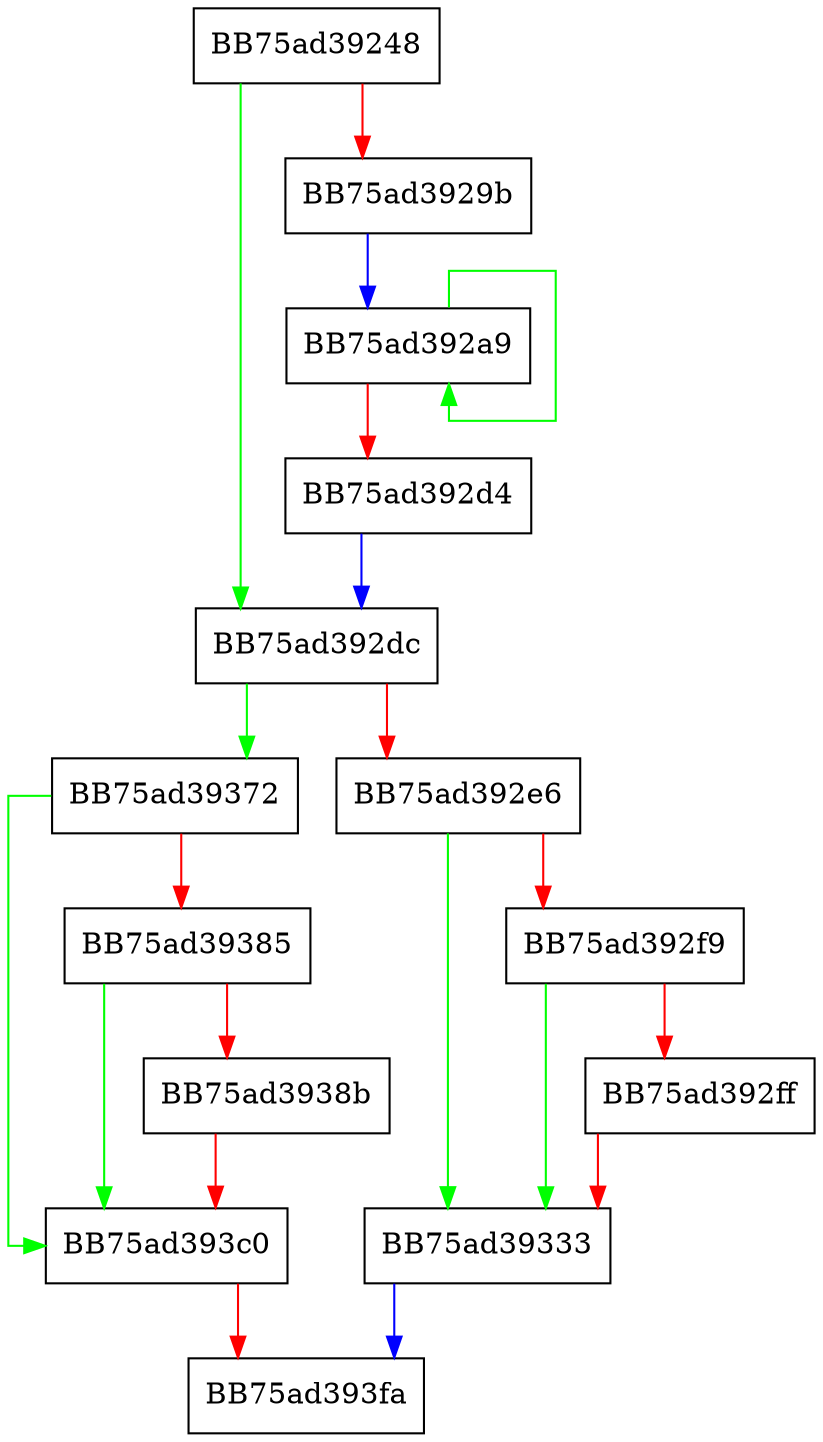 digraph HowToReport {
  node [shape="box"];
  graph [splines=ortho];
  BB75ad39248 -> BB75ad392dc [color="green"];
  BB75ad39248 -> BB75ad3929b [color="red"];
  BB75ad3929b -> BB75ad392a9 [color="blue"];
  BB75ad392a9 -> BB75ad392a9 [color="green"];
  BB75ad392a9 -> BB75ad392d4 [color="red"];
  BB75ad392d4 -> BB75ad392dc [color="blue"];
  BB75ad392dc -> BB75ad39372 [color="green"];
  BB75ad392dc -> BB75ad392e6 [color="red"];
  BB75ad392e6 -> BB75ad39333 [color="green"];
  BB75ad392e6 -> BB75ad392f9 [color="red"];
  BB75ad392f9 -> BB75ad39333 [color="green"];
  BB75ad392f9 -> BB75ad392ff [color="red"];
  BB75ad392ff -> BB75ad39333 [color="red"];
  BB75ad39333 -> BB75ad393fa [color="blue"];
  BB75ad39372 -> BB75ad393c0 [color="green"];
  BB75ad39372 -> BB75ad39385 [color="red"];
  BB75ad39385 -> BB75ad393c0 [color="green"];
  BB75ad39385 -> BB75ad3938b [color="red"];
  BB75ad3938b -> BB75ad393c0 [color="red"];
  BB75ad393c0 -> BB75ad393fa [color="red"];
}